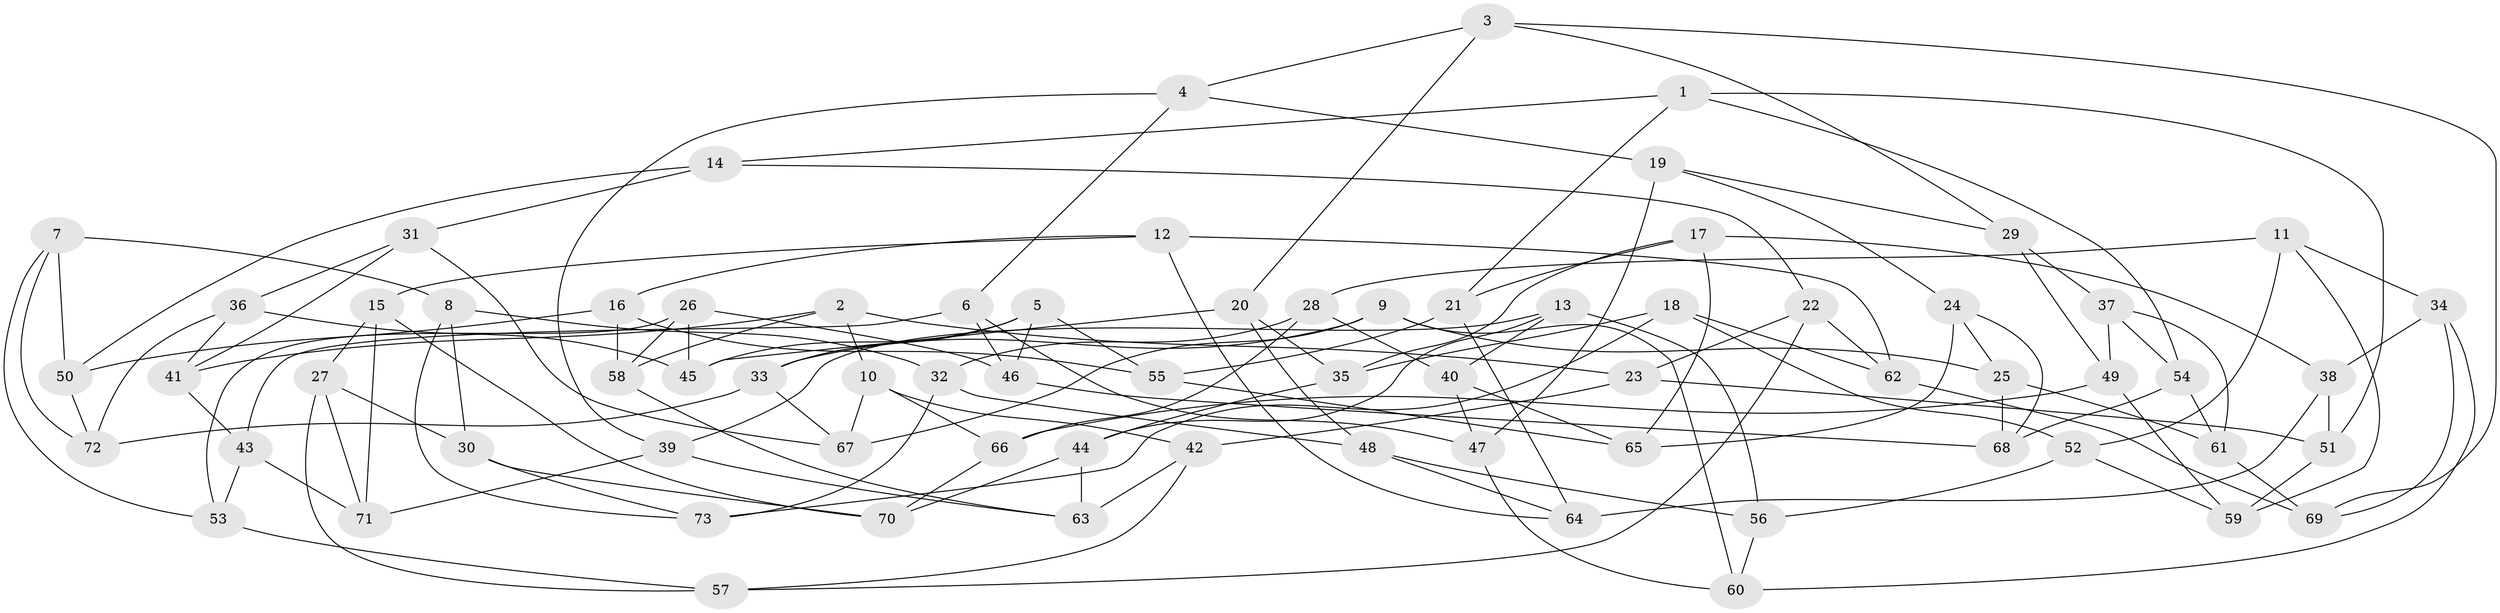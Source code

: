 // coarse degree distribution, {5: 0.2777777777777778, 4: 0.25, 3: 0.16666666666666666, 2: 0.1111111111111111, 8: 0.05555555555555555, 6: 0.08333333333333333, 7: 0.027777777777777776, 13: 0.027777777777777776}
// Generated by graph-tools (version 1.1) at 2025/02/03/04/25 22:02:13]
// undirected, 73 vertices, 146 edges
graph export_dot {
graph [start="1"]
  node [color=gray90,style=filled];
  1;
  2;
  3;
  4;
  5;
  6;
  7;
  8;
  9;
  10;
  11;
  12;
  13;
  14;
  15;
  16;
  17;
  18;
  19;
  20;
  21;
  22;
  23;
  24;
  25;
  26;
  27;
  28;
  29;
  30;
  31;
  32;
  33;
  34;
  35;
  36;
  37;
  38;
  39;
  40;
  41;
  42;
  43;
  44;
  45;
  46;
  47;
  48;
  49;
  50;
  51;
  52;
  53;
  54;
  55;
  56;
  57;
  58;
  59;
  60;
  61;
  62;
  63;
  64;
  65;
  66;
  67;
  68;
  69;
  70;
  71;
  72;
  73;
  1 -- 51;
  1 -- 54;
  1 -- 21;
  1 -- 14;
  2 -- 23;
  2 -- 10;
  2 -- 58;
  2 -- 41;
  3 -- 69;
  3 -- 20;
  3 -- 29;
  3 -- 4;
  4 -- 39;
  4 -- 6;
  4 -- 19;
  5 -- 45;
  5 -- 46;
  5 -- 55;
  5 -- 33;
  6 -- 43;
  6 -- 46;
  6 -- 47;
  7 -- 72;
  7 -- 8;
  7 -- 53;
  7 -- 50;
  8 -- 73;
  8 -- 32;
  8 -- 30;
  9 -- 33;
  9 -- 60;
  9 -- 67;
  9 -- 25;
  10 -- 42;
  10 -- 67;
  10 -- 66;
  11 -- 34;
  11 -- 59;
  11 -- 28;
  11 -- 52;
  12 -- 62;
  12 -- 16;
  12 -- 15;
  12 -- 64;
  13 -- 40;
  13 -- 44;
  13 -- 39;
  13 -- 56;
  14 -- 31;
  14 -- 50;
  14 -- 22;
  15 -- 27;
  15 -- 71;
  15 -- 70;
  16 -- 55;
  16 -- 58;
  16 -- 50;
  17 -- 35;
  17 -- 21;
  17 -- 38;
  17 -- 65;
  18 -- 73;
  18 -- 52;
  18 -- 35;
  18 -- 62;
  19 -- 47;
  19 -- 29;
  19 -- 24;
  20 -- 45;
  20 -- 35;
  20 -- 48;
  21 -- 55;
  21 -- 64;
  22 -- 23;
  22 -- 62;
  22 -- 57;
  23 -- 51;
  23 -- 42;
  24 -- 65;
  24 -- 25;
  24 -- 68;
  25 -- 68;
  25 -- 61;
  26 -- 45;
  26 -- 58;
  26 -- 46;
  26 -- 53;
  27 -- 71;
  27 -- 30;
  27 -- 57;
  28 -- 66;
  28 -- 32;
  28 -- 40;
  29 -- 49;
  29 -- 37;
  30 -- 73;
  30 -- 70;
  31 -- 67;
  31 -- 36;
  31 -- 41;
  32 -- 48;
  32 -- 73;
  33 -- 72;
  33 -- 67;
  34 -- 60;
  34 -- 38;
  34 -- 69;
  35 -- 44;
  36 -- 72;
  36 -- 41;
  36 -- 45;
  37 -- 54;
  37 -- 49;
  37 -- 61;
  38 -- 51;
  38 -- 64;
  39 -- 63;
  39 -- 71;
  40 -- 47;
  40 -- 65;
  41 -- 43;
  42 -- 63;
  42 -- 57;
  43 -- 53;
  43 -- 71;
  44 -- 63;
  44 -- 70;
  46 -- 68;
  47 -- 60;
  48 -- 56;
  48 -- 64;
  49 -- 59;
  49 -- 66;
  50 -- 72;
  51 -- 59;
  52 -- 56;
  52 -- 59;
  53 -- 57;
  54 -- 68;
  54 -- 61;
  55 -- 65;
  56 -- 60;
  58 -- 63;
  61 -- 69;
  62 -- 69;
  66 -- 70;
}
